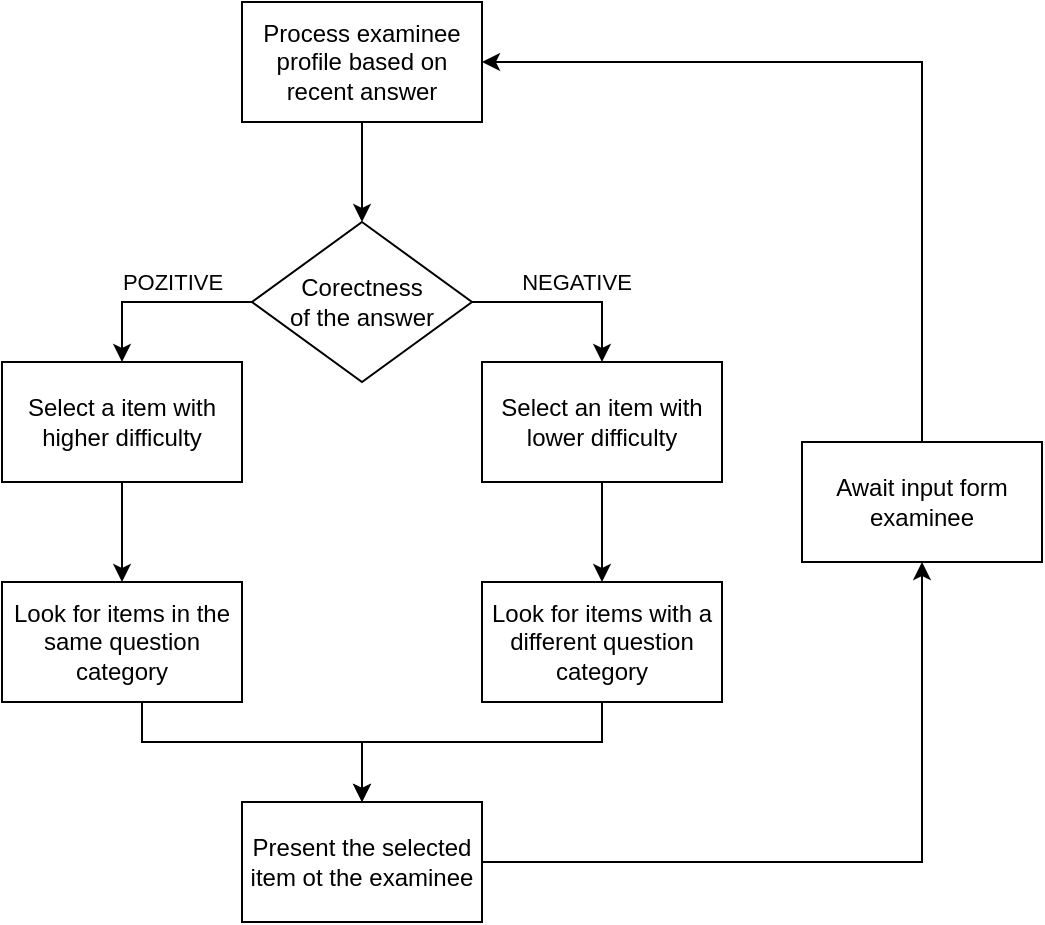 <mxfile version="21.3.0" type="device">
  <diagram name="Page-1" id="gF1j4fOh49SZb3pDI2aA">
    <mxGraphModel dx="1434" dy="764" grid="1" gridSize="10" guides="1" tooltips="1" connect="1" arrows="1" fold="1" page="1" pageScale="1" pageWidth="850" pageHeight="1100" math="0" shadow="0">
      <root>
        <mxCell id="0" />
        <mxCell id="1" parent="0" />
        <mxCell id="CuUNJZhuXku8O-GPLWmY-3" style="edgeStyle=orthogonalEdgeStyle;rounded=0;orthogonalLoop=1;jettySize=auto;html=1;entryX=0.5;entryY=0;entryDx=0;entryDy=0;" edge="1" parent="1" source="CuUNJZhuXku8O-GPLWmY-1" target="CuUNJZhuXku8O-GPLWmY-2">
          <mxGeometry relative="1" as="geometry">
            <Array as="points">
              <mxPoint x="440" y="240" />
              <mxPoint x="440" y="240" />
            </Array>
          </mxGeometry>
        </mxCell>
        <mxCell id="CuUNJZhuXku8O-GPLWmY-1" value="Process examinee profile based on recent answer" style="rounded=0;whiteSpace=wrap;html=1;" vertex="1" parent="1">
          <mxGeometry x="380" y="160" width="120" height="60" as="geometry" />
        </mxCell>
        <mxCell id="CuUNJZhuXku8O-GPLWmY-4" style="edgeStyle=orthogonalEdgeStyle;rounded=0;orthogonalLoop=1;jettySize=auto;html=1;entryX=0.5;entryY=0;entryDx=0;entryDy=0;" edge="1" parent="1" source="CuUNJZhuXku8O-GPLWmY-2" target="CuUNJZhuXku8O-GPLWmY-5">
          <mxGeometry relative="1" as="geometry">
            <mxPoint x="320" y="310" as="targetPoint" />
          </mxGeometry>
        </mxCell>
        <mxCell id="CuUNJZhuXku8O-GPLWmY-6" value="POZITIVE" style="edgeLabel;html=1;align=center;verticalAlign=middle;resizable=0;points=[];" vertex="1" connectable="0" parent="CuUNJZhuXku8O-GPLWmY-4">
          <mxGeometry x="0.048" y="-1" relative="1" as="geometry">
            <mxPoint x="10" y="-9" as="offset" />
          </mxGeometry>
        </mxCell>
        <mxCell id="CuUNJZhuXku8O-GPLWmY-13" value="" style="edgeStyle=orthogonalEdgeStyle;rounded=0;orthogonalLoop=1;jettySize=auto;html=1;" edge="1" parent="1" source="CuUNJZhuXku8O-GPLWmY-2" target="CuUNJZhuXku8O-GPLWmY-12">
          <mxGeometry relative="1" as="geometry">
            <Array as="points">
              <mxPoint x="560" y="310" />
            </Array>
          </mxGeometry>
        </mxCell>
        <mxCell id="CuUNJZhuXku8O-GPLWmY-14" value="NEGATIVE" style="edgeLabel;html=1;align=center;verticalAlign=middle;resizable=0;points=[];" vertex="1" connectable="0" parent="CuUNJZhuXku8O-GPLWmY-13">
          <mxGeometry x="0.095" y="1" relative="1" as="geometry">
            <mxPoint y="-9" as="offset" />
          </mxGeometry>
        </mxCell>
        <mxCell id="CuUNJZhuXku8O-GPLWmY-2" value="Corectness&lt;br&gt;of the answer" style="rhombus;whiteSpace=wrap;html=1;" vertex="1" parent="1">
          <mxGeometry x="385" y="270" width="110" height="80" as="geometry" />
        </mxCell>
        <mxCell id="CuUNJZhuXku8O-GPLWmY-9" value="" style="edgeStyle=orthogonalEdgeStyle;rounded=0;orthogonalLoop=1;jettySize=auto;html=1;" edge="1" parent="1" source="CuUNJZhuXku8O-GPLWmY-5" target="CuUNJZhuXku8O-GPLWmY-8">
          <mxGeometry relative="1" as="geometry" />
        </mxCell>
        <mxCell id="CuUNJZhuXku8O-GPLWmY-5" value="Select a item with higher difficulty" style="rounded=0;whiteSpace=wrap;html=1;" vertex="1" parent="1">
          <mxGeometry x="260" y="340" width="120" height="60" as="geometry" />
        </mxCell>
        <mxCell id="CuUNJZhuXku8O-GPLWmY-11" value="" style="edgeStyle=orthogonalEdgeStyle;rounded=0;orthogonalLoop=1;jettySize=auto;html=1;" edge="1" parent="1" source="CuUNJZhuXku8O-GPLWmY-8" target="CuUNJZhuXku8O-GPLWmY-10">
          <mxGeometry relative="1" as="geometry">
            <Array as="points">
              <mxPoint x="330" y="530" />
              <mxPoint x="440" y="530" />
            </Array>
          </mxGeometry>
        </mxCell>
        <mxCell id="CuUNJZhuXku8O-GPLWmY-8" value="Look for items in the same question category" style="whiteSpace=wrap;html=1;rounded=0;" vertex="1" parent="1">
          <mxGeometry x="260" y="450" width="120" height="60" as="geometry" />
        </mxCell>
        <mxCell id="CuUNJZhuXku8O-GPLWmY-22" value="" style="edgeStyle=orthogonalEdgeStyle;rounded=0;orthogonalLoop=1;jettySize=auto;html=1;" edge="1" parent="1" source="CuUNJZhuXku8O-GPLWmY-10" target="CuUNJZhuXku8O-GPLWmY-21">
          <mxGeometry relative="1" as="geometry" />
        </mxCell>
        <mxCell id="CuUNJZhuXku8O-GPLWmY-10" value="Present the selected item ot the examinee" style="whiteSpace=wrap;html=1;rounded=0;" vertex="1" parent="1">
          <mxGeometry x="380" y="560" width="120" height="60" as="geometry" />
        </mxCell>
        <mxCell id="CuUNJZhuXku8O-GPLWmY-17" value="" style="edgeStyle=orthogonalEdgeStyle;rounded=0;orthogonalLoop=1;jettySize=auto;html=1;" edge="1" parent="1" source="CuUNJZhuXku8O-GPLWmY-12" target="CuUNJZhuXku8O-GPLWmY-16">
          <mxGeometry relative="1" as="geometry" />
        </mxCell>
        <mxCell id="CuUNJZhuXku8O-GPLWmY-12" value="Select an item with lower difficulty" style="whiteSpace=wrap;html=1;" vertex="1" parent="1">
          <mxGeometry x="500" y="340" width="120" height="60" as="geometry" />
        </mxCell>
        <mxCell id="CuUNJZhuXku8O-GPLWmY-18" style="edgeStyle=orthogonalEdgeStyle;rounded=0;orthogonalLoop=1;jettySize=auto;html=1;entryX=0.5;entryY=0;entryDx=0;entryDy=0;" edge="1" parent="1" source="CuUNJZhuXku8O-GPLWmY-16" target="CuUNJZhuXku8O-GPLWmY-10">
          <mxGeometry relative="1" as="geometry">
            <Array as="points">
              <mxPoint x="560" y="530" />
              <mxPoint x="440" y="530" />
            </Array>
          </mxGeometry>
        </mxCell>
        <mxCell id="CuUNJZhuXku8O-GPLWmY-16" value="Look for items with a different question category" style="whiteSpace=wrap;html=1;" vertex="1" parent="1">
          <mxGeometry x="500" y="450" width="120" height="60" as="geometry" />
        </mxCell>
        <mxCell id="CuUNJZhuXku8O-GPLWmY-23" style="edgeStyle=orthogonalEdgeStyle;rounded=0;orthogonalLoop=1;jettySize=auto;html=1;entryX=1;entryY=0.5;entryDx=0;entryDy=0;" edge="1" parent="1" source="CuUNJZhuXku8O-GPLWmY-21" target="CuUNJZhuXku8O-GPLWmY-1">
          <mxGeometry relative="1" as="geometry">
            <Array as="points">
              <mxPoint x="720" y="190" />
            </Array>
          </mxGeometry>
        </mxCell>
        <mxCell id="CuUNJZhuXku8O-GPLWmY-21" value="Await input form examinee" style="whiteSpace=wrap;html=1;rounded=0;" vertex="1" parent="1">
          <mxGeometry x="660" y="380" width="120" height="60" as="geometry" />
        </mxCell>
      </root>
    </mxGraphModel>
  </diagram>
</mxfile>
